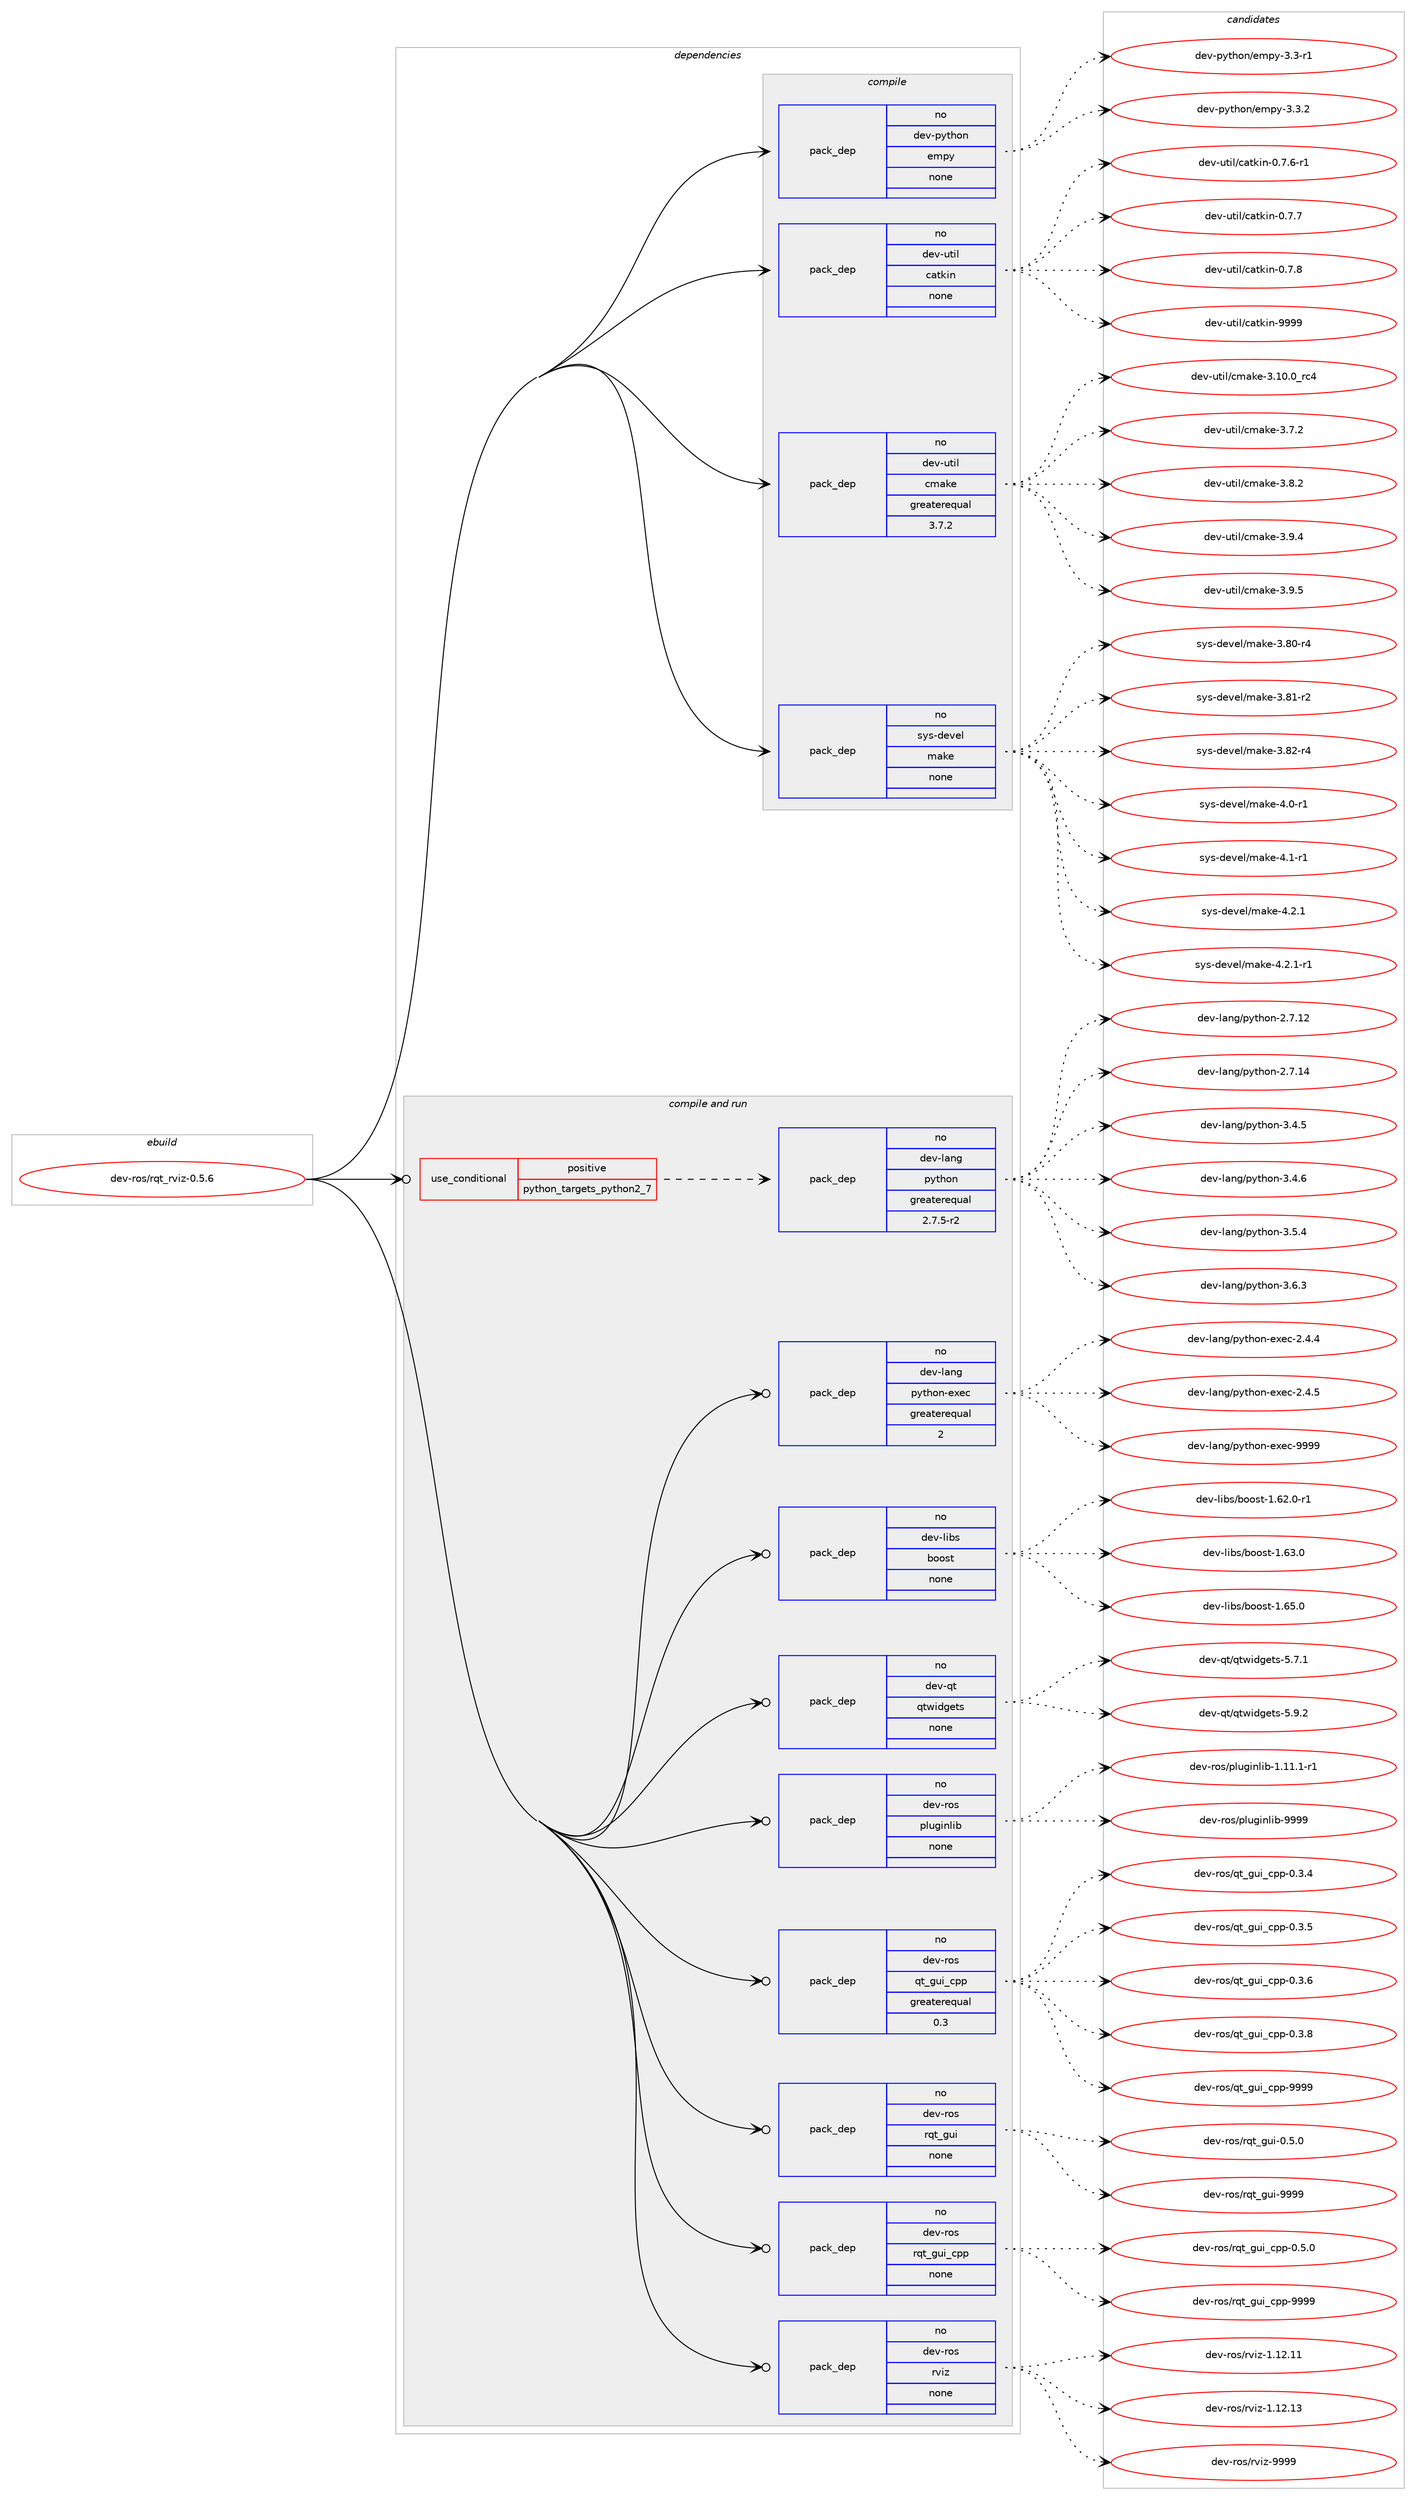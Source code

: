 digraph prolog {

# *************
# Graph options
# *************

newrank=true;
concentrate=true;
compound=true;
graph [rankdir=LR,fontname=Helvetica,fontsize=10,ranksep=1.5];#, ranksep=2.5, nodesep=0.2];
edge  [arrowhead=vee];
node  [fontname=Helvetica,fontsize=10];

# **********
# The ebuild
# **********

subgraph cluster_leftcol {
color=gray;
rank=same;
label=<<i>ebuild</i>>;
id [label="dev-ros/rqt_rviz-0.5.6", color=red, width=4, href="../dev-ros/rqt_rviz-0.5.6.svg"];
}

# ****************
# The dependencies
# ****************

subgraph cluster_midcol {
color=gray;
label=<<i>dependencies</i>>;
subgraph cluster_compile {
fillcolor="#eeeeee";
style=filled;
label=<<i>compile</i>>;
subgraph pack162381 {
dependency213477 [label=<<TABLE BORDER="0" CELLBORDER="1" CELLSPACING="0" CELLPADDING="4" WIDTH="220"><TR><TD ROWSPAN="6" CELLPADDING="30">pack_dep</TD></TR><TR><TD WIDTH="110">no</TD></TR><TR><TD>dev-python</TD></TR><TR><TD>empy</TD></TR><TR><TD>none</TD></TR><TR><TD></TD></TR></TABLE>>, shape=none, color=blue];
}
id:e -> dependency213477:w [weight=20,style="solid",arrowhead="vee"];
subgraph pack162382 {
dependency213478 [label=<<TABLE BORDER="0" CELLBORDER="1" CELLSPACING="0" CELLPADDING="4" WIDTH="220"><TR><TD ROWSPAN="6" CELLPADDING="30">pack_dep</TD></TR><TR><TD WIDTH="110">no</TD></TR><TR><TD>dev-util</TD></TR><TR><TD>catkin</TD></TR><TR><TD>none</TD></TR><TR><TD></TD></TR></TABLE>>, shape=none, color=blue];
}
id:e -> dependency213478:w [weight=20,style="solid",arrowhead="vee"];
subgraph pack162383 {
dependency213479 [label=<<TABLE BORDER="0" CELLBORDER="1" CELLSPACING="0" CELLPADDING="4" WIDTH="220"><TR><TD ROWSPAN="6" CELLPADDING="30">pack_dep</TD></TR><TR><TD WIDTH="110">no</TD></TR><TR><TD>dev-util</TD></TR><TR><TD>cmake</TD></TR><TR><TD>greaterequal</TD></TR><TR><TD>3.7.2</TD></TR></TABLE>>, shape=none, color=blue];
}
id:e -> dependency213479:w [weight=20,style="solid",arrowhead="vee"];
subgraph pack162384 {
dependency213480 [label=<<TABLE BORDER="0" CELLBORDER="1" CELLSPACING="0" CELLPADDING="4" WIDTH="220"><TR><TD ROWSPAN="6" CELLPADDING="30">pack_dep</TD></TR><TR><TD WIDTH="110">no</TD></TR><TR><TD>sys-devel</TD></TR><TR><TD>make</TD></TR><TR><TD>none</TD></TR><TR><TD></TD></TR></TABLE>>, shape=none, color=blue];
}
id:e -> dependency213480:w [weight=20,style="solid",arrowhead="vee"];
}
subgraph cluster_compileandrun {
fillcolor="#eeeeee";
style=filled;
label=<<i>compile and run</i>>;
subgraph cond47106 {
dependency213481 [label=<<TABLE BORDER="0" CELLBORDER="1" CELLSPACING="0" CELLPADDING="4"><TR><TD ROWSPAN="3" CELLPADDING="10">use_conditional</TD></TR><TR><TD>positive</TD></TR><TR><TD>python_targets_python2_7</TD></TR></TABLE>>, shape=none, color=red];
subgraph pack162385 {
dependency213482 [label=<<TABLE BORDER="0" CELLBORDER="1" CELLSPACING="0" CELLPADDING="4" WIDTH="220"><TR><TD ROWSPAN="6" CELLPADDING="30">pack_dep</TD></TR><TR><TD WIDTH="110">no</TD></TR><TR><TD>dev-lang</TD></TR><TR><TD>python</TD></TR><TR><TD>greaterequal</TD></TR><TR><TD>2.7.5-r2</TD></TR></TABLE>>, shape=none, color=blue];
}
dependency213481:e -> dependency213482:w [weight=20,style="dashed",arrowhead="vee"];
}
id:e -> dependency213481:w [weight=20,style="solid",arrowhead="odotvee"];
subgraph pack162386 {
dependency213483 [label=<<TABLE BORDER="0" CELLBORDER="1" CELLSPACING="0" CELLPADDING="4" WIDTH="220"><TR><TD ROWSPAN="6" CELLPADDING="30">pack_dep</TD></TR><TR><TD WIDTH="110">no</TD></TR><TR><TD>dev-lang</TD></TR><TR><TD>python-exec</TD></TR><TR><TD>greaterequal</TD></TR><TR><TD>2</TD></TR></TABLE>>, shape=none, color=blue];
}
id:e -> dependency213483:w [weight=20,style="solid",arrowhead="odotvee"];
subgraph pack162387 {
dependency213484 [label=<<TABLE BORDER="0" CELLBORDER="1" CELLSPACING="0" CELLPADDING="4" WIDTH="220"><TR><TD ROWSPAN="6" CELLPADDING="30">pack_dep</TD></TR><TR><TD WIDTH="110">no</TD></TR><TR><TD>dev-libs</TD></TR><TR><TD>boost</TD></TR><TR><TD>none</TD></TR><TR><TD></TD></TR></TABLE>>, shape=none, color=blue];
}
id:e -> dependency213484:w [weight=20,style="solid",arrowhead="odotvee"];
subgraph pack162388 {
dependency213485 [label=<<TABLE BORDER="0" CELLBORDER="1" CELLSPACING="0" CELLPADDING="4" WIDTH="220"><TR><TD ROWSPAN="6" CELLPADDING="30">pack_dep</TD></TR><TR><TD WIDTH="110">no</TD></TR><TR><TD>dev-qt</TD></TR><TR><TD>qtwidgets</TD></TR><TR><TD>none</TD></TR><TR><TD></TD></TR></TABLE>>, shape=none, color=blue];
}
id:e -> dependency213485:w [weight=20,style="solid",arrowhead="odotvee"];
subgraph pack162389 {
dependency213486 [label=<<TABLE BORDER="0" CELLBORDER="1" CELLSPACING="0" CELLPADDING="4" WIDTH="220"><TR><TD ROWSPAN="6" CELLPADDING="30">pack_dep</TD></TR><TR><TD WIDTH="110">no</TD></TR><TR><TD>dev-ros</TD></TR><TR><TD>pluginlib</TD></TR><TR><TD>none</TD></TR><TR><TD></TD></TR></TABLE>>, shape=none, color=blue];
}
id:e -> dependency213486:w [weight=20,style="solid",arrowhead="odotvee"];
subgraph pack162390 {
dependency213487 [label=<<TABLE BORDER="0" CELLBORDER="1" CELLSPACING="0" CELLPADDING="4" WIDTH="220"><TR><TD ROWSPAN="6" CELLPADDING="30">pack_dep</TD></TR><TR><TD WIDTH="110">no</TD></TR><TR><TD>dev-ros</TD></TR><TR><TD>qt_gui_cpp</TD></TR><TR><TD>greaterequal</TD></TR><TR><TD>0.3</TD></TR></TABLE>>, shape=none, color=blue];
}
id:e -> dependency213487:w [weight=20,style="solid",arrowhead="odotvee"];
subgraph pack162391 {
dependency213488 [label=<<TABLE BORDER="0" CELLBORDER="1" CELLSPACING="0" CELLPADDING="4" WIDTH="220"><TR><TD ROWSPAN="6" CELLPADDING="30">pack_dep</TD></TR><TR><TD WIDTH="110">no</TD></TR><TR><TD>dev-ros</TD></TR><TR><TD>rqt_gui</TD></TR><TR><TD>none</TD></TR><TR><TD></TD></TR></TABLE>>, shape=none, color=blue];
}
id:e -> dependency213488:w [weight=20,style="solid",arrowhead="odotvee"];
subgraph pack162392 {
dependency213489 [label=<<TABLE BORDER="0" CELLBORDER="1" CELLSPACING="0" CELLPADDING="4" WIDTH="220"><TR><TD ROWSPAN="6" CELLPADDING="30">pack_dep</TD></TR><TR><TD WIDTH="110">no</TD></TR><TR><TD>dev-ros</TD></TR><TR><TD>rqt_gui_cpp</TD></TR><TR><TD>none</TD></TR><TR><TD></TD></TR></TABLE>>, shape=none, color=blue];
}
id:e -> dependency213489:w [weight=20,style="solid",arrowhead="odotvee"];
subgraph pack162393 {
dependency213490 [label=<<TABLE BORDER="0" CELLBORDER="1" CELLSPACING="0" CELLPADDING="4" WIDTH="220"><TR><TD ROWSPAN="6" CELLPADDING="30">pack_dep</TD></TR><TR><TD WIDTH="110">no</TD></TR><TR><TD>dev-ros</TD></TR><TR><TD>rviz</TD></TR><TR><TD>none</TD></TR><TR><TD></TD></TR></TABLE>>, shape=none, color=blue];
}
id:e -> dependency213490:w [weight=20,style="solid",arrowhead="odotvee"];
}
subgraph cluster_run {
fillcolor="#eeeeee";
style=filled;
label=<<i>run</i>>;
}
}

# **************
# The candidates
# **************

subgraph cluster_choices {
rank=same;
color=gray;
label=<<i>candidates</i>>;

subgraph choice162381 {
color=black;
nodesep=1;
choice1001011184511212111610411111047101109112121455146514511449 [label="dev-python/empy-3.3-r1", color=red, width=4,href="../dev-python/empy-3.3-r1.svg"];
choice1001011184511212111610411111047101109112121455146514650 [label="dev-python/empy-3.3.2", color=red, width=4,href="../dev-python/empy-3.3.2.svg"];
dependency213477:e -> choice1001011184511212111610411111047101109112121455146514511449:w [style=dotted,weight="100"];
dependency213477:e -> choice1001011184511212111610411111047101109112121455146514650:w [style=dotted,weight="100"];
}
subgraph choice162382 {
color=black;
nodesep=1;
choice100101118451171161051084799971161071051104548465546544511449 [label="dev-util/catkin-0.7.6-r1", color=red, width=4,href="../dev-util/catkin-0.7.6-r1.svg"];
choice10010111845117116105108479997116107105110454846554655 [label="dev-util/catkin-0.7.7", color=red, width=4,href="../dev-util/catkin-0.7.7.svg"];
choice10010111845117116105108479997116107105110454846554656 [label="dev-util/catkin-0.7.8", color=red, width=4,href="../dev-util/catkin-0.7.8.svg"];
choice100101118451171161051084799971161071051104557575757 [label="dev-util/catkin-9999", color=red, width=4,href="../dev-util/catkin-9999.svg"];
dependency213478:e -> choice100101118451171161051084799971161071051104548465546544511449:w [style=dotted,weight="100"];
dependency213478:e -> choice10010111845117116105108479997116107105110454846554655:w [style=dotted,weight="100"];
dependency213478:e -> choice10010111845117116105108479997116107105110454846554656:w [style=dotted,weight="100"];
dependency213478:e -> choice100101118451171161051084799971161071051104557575757:w [style=dotted,weight="100"];
}
subgraph choice162383 {
color=black;
nodesep=1;
choice1001011184511711610510847991099710710145514649484648951149952 [label="dev-util/cmake-3.10.0_rc4", color=red, width=4,href="../dev-util/cmake-3.10.0_rc4.svg"];
choice10010111845117116105108479910997107101455146554650 [label="dev-util/cmake-3.7.2", color=red, width=4,href="../dev-util/cmake-3.7.2.svg"];
choice10010111845117116105108479910997107101455146564650 [label="dev-util/cmake-3.8.2", color=red, width=4,href="../dev-util/cmake-3.8.2.svg"];
choice10010111845117116105108479910997107101455146574652 [label="dev-util/cmake-3.9.4", color=red, width=4,href="../dev-util/cmake-3.9.4.svg"];
choice10010111845117116105108479910997107101455146574653 [label="dev-util/cmake-3.9.5", color=red, width=4,href="../dev-util/cmake-3.9.5.svg"];
dependency213479:e -> choice1001011184511711610510847991099710710145514649484648951149952:w [style=dotted,weight="100"];
dependency213479:e -> choice10010111845117116105108479910997107101455146554650:w [style=dotted,weight="100"];
dependency213479:e -> choice10010111845117116105108479910997107101455146564650:w [style=dotted,weight="100"];
dependency213479:e -> choice10010111845117116105108479910997107101455146574652:w [style=dotted,weight="100"];
dependency213479:e -> choice10010111845117116105108479910997107101455146574653:w [style=dotted,weight="100"];
}
subgraph choice162384 {
color=black;
nodesep=1;
choice11512111545100101118101108471099710710145514656484511452 [label="sys-devel/make-3.80-r4", color=red, width=4,href="../sys-devel/make-3.80-r4.svg"];
choice11512111545100101118101108471099710710145514656494511450 [label="sys-devel/make-3.81-r2", color=red, width=4,href="../sys-devel/make-3.81-r2.svg"];
choice11512111545100101118101108471099710710145514656504511452 [label="sys-devel/make-3.82-r4", color=red, width=4,href="../sys-devel/make-3.82-r4.svg"];
choice115121115451001011181011084710997107101455246484511449 [label="sys-devel/make-4.0-r1", color=red, width=4,href="../sys-devel/make-4.0-r1.svg"];
choice115121115451001011181011084710997107101455246494511449 [label="sys-devel/make-4.1-r1", color=red, width=4,href="../sys-devel/make-4.1-r1.svg"];
choice115121115451001011181011084710997107101455246504649 [label="sys-devel/make-4.2.1", color=red, width=4,href="../sys-devel/make-4.2.1.svg"];
choice1151211154510010111810110847109971071014552465046494511449 [label="sys-devel/make-4.2.1-r1", color=red, width=4,href="../sys-devel/make-4.2.1-r1.svg"];
dependency213480:e -> choice11512111545100101118101108471099710710145514656484511452:w [style=dotted,weight="100"];
dependency213480:e -> choice11512111545100101118101108471099710710145514656494511450:w [style=dotted,weight="100"];
dependency213480:e -> choice11512111545100101118101108471099710710145514656504511452:w [style=dotted,weight="100"];
dependency213480:e -> choice115121115451001011181011084710997107101455246484511449:w [style=dotted,weight="100"];
dependency213480:e -> choice115121115451001011181011084710997107101455246494511449:w [style=dotted,weight="100"];
dependency213480:e -> choice115121115451001011181011084710997107101455246504649:w [style=dotted,weight="100"];
dependency213480:e -> choice1151211154510010111810110847109971071014552465046494511449:w [style=dotted,weight="100"];
}
subgraph choice162385 {
color=black;
nodesep=1;
choice10010111845108971101034711212111610411111045504655464950 [label="dev-lang/python-2.7.12", color=red, width=4,href="../dev-lang/python-2.7.12.svg"];
choice10010111845108971101034711212111610411111045504655464952 [label="dev-lang/python-2.7.14", color=red, width=4,href="../dev-lang/python-2.7.14.svg"];
choice100101118451089711010347112121116104111110455146524653 [label="dev-lang/python-3.4.5", color=red, width=4,href="../dev-lang/python-3.4.5.svg"];
choice100101118451089711010347112121116104111110455146524654 [label="dev-lang/python-3.4.6", color=red, width=4,href="../dev-lang/python-3.4.6.svg"];
choice100101118451089711010347112121116104111110455146534652 [label="dev-lang/python-3.5.4", color=red, width=4,href="../dev-lang/python-3.5.4.svg"];
choice100101118451089711010347112121116104111110455146544651 [label="dev-lang/python-3.6.3", color=red, width=4,href="../dev-lang/python-3.6.3.svg"];
dependency213482:e -> choice10010111845108971101034711212111610411111045504655464950:w [style=dotted,weight="100"];
dependency213482:e -> choice10010111845108971101034711212111610411111045504655464952:w [style=dotted,weight="100"];
dependency213482:e -> choice100101118451089711010347112121116104111110455146524653:w [style=dotted,weight="100"];
dependency213482:e -> choice100101118451089711010347112121116104111110455146524654:w [style=dotted,weight="100"];
dependency213482:e -> choice100101118451089711010347112121116104111110455146534652:w [style=dotted,weight="100"];
dependency213482:e -> choice100101118451089711010347112121116104111110455146544651:w [style=dotted,weight="100"];
}
subgraph choice162386 {
color=black;
nodesep=1;
choice1001011184510897110103471121211161041111104510112010199455046524652 [label="dev-lang/python-exec-2.4.4", color=red, width=4,href="../dev-lang/python-exec-2.4.4.svg"];
choice1001011184510897110103471121211161041111104510112010199455046524653 [label="dev-lang/python-exec-2.4.5", color=red, width=4,href="../dev-lang/python-exec-2.4.5.svg"];
choice10010111845108971101034711212111610411111045101120101994557575757 [label="dev-lang/python-exec-9999", color=red, width=4,href="../dev-lang/python-exec-9999.svg"];
dependency213483:e -> choice1001011184510897110103471121211161041111104510112010199455046524652:w [style=dotted,weight="100"];
dependency213483:e -> choice1001011184510897110103471121211161041111104510112010199455046524653:w [style=dotted,weight="100"];
dependency213483:e -> choice10010111845108971101034711212111610411111045101120101994557575757:w [style=dotted,weight="100"];
}
subgraph choice162387 {
color=black;
nodesep=1;
choice10010111845108105981154798111111115116454946545046484511449 [label="dev-libs/boost-1.62.0-r1", color=red, width=4,href="../dev-libs/boost-1.62.0-r1.svg"];
choice1001011184510810598115479811111111511645494654514648 [label="dev-libs/boost-1.63.0", color=red, width=4,href="../dev-libs/boost-1.63.0.svg"];
choice1001011184510810598115479811111111511645494654534648 [label="dev-libs/boost-1.65.0", color=red, width=4,href="../dev-libs/boost-1.65.0.svg"];
dependency213484:e -> choice10010111845108105981154798111111115116454946545046484511449:w [style=dotted,weight="100"];
dependency213484:e -> choice1001011184510810598115479811111111511645494654514648:w [style=dotted,weight="100"];
dependency213484:e -> choice1001011184510810598115479811111111511645494654534648:w [style=dotted,weight="100"];
}
subgraph choice162388 {
color=black;
nodesep=1;
choice1001011184511311647113116119105100103101116115455346554649 [label="dev-qt/qtwidgets-5.7.1", color=red, width=4,href="../dev-qt/qtwidgets-5.7.1.svg"];
choice1001011184511311647113116119105100103101116115455346574650 [label="dev-qt/qtwidgets-5.9.2", color=red, width=4,href="../dev-qt/qtwidgets-5.9.2.svg"];
dependency213485:e -> choice1001011184511311647113116119105100103101116115455346554649:w [style=dotted,weight="100"];
dependency213485:e -> choice1001011184511311647113116119105100103101116115455346574650:w [style=dotted,weight="100"];
}
subgraph choice162389 {
color=black;
nodesep=1;
choice100101118451141111154711210811710310511010810598454946494946494511449 [label="dev-ros/pluginlib-1.11.1-r1", color=red, width=4,href="../dev-ros/pluginlib-1.11.1-r1.svg"];
choice1001011184511411111547112108117103105110108105984557575757 [label="dev-ros/pluginlib-9999", color=red, width=4,href="../dev-ros/pluginlib-9999.svg"];
dependency213486:e -> choice100101118451141111154711210811710310511010810598454946494946494511449:w [style=dotted,weight="100"];
dependency213486:e -> choice1001011184511411111547112108117103105110108105984557575757:w [style=dotted,weight="100"];
}
subgraph choice162390 {
color=black;
nodesep=1;
choice1001011184511411111547113116951031171059599112112454846514652 [label="dev-ros/qt_gui_cpp-0.3.4", color=red, width=4,href="../dev-ros/qt_gui_cpp-0.3.4.svg"];
choice1001011184511411111547113116951031171059599112112454846514653 [label="dev-ros/qt_gui_cpp-0.3.5", color=red, width=4,href="../dev-ros/qt_gui_cpp-0.3.5.svg"];
choice1001011184511411111547113116951031171059599112112454846514654 [label="dev-ros/qt_gui_cpp-0.3.6", color=red, width=4,href="../dev-ros/qt_gui_cpp-0.3.6.svg"];
choice1001011184511411111547113116951031171059599112112454846514656 [label="dev-ros/qt_gui_cpp-0.3.8", color=red, width=4,href="../dev-ros/qt_gui_cpp-0.3.8.svg"];
choice10010111845114111115471131169510311710595991121124557575757 [label="dev-ros/qt_gui_cpp-9999", color=red, width=4,href="../dev-ros/qt_gui_cpp-9999.svg"];
dependency213487:e -> choice1001011184511411111547113116951031171059599112112454846514652:w [style=dotted,weight="100"];
dependency213487:e -> choice1001011184511411111547113116951031171059599112112454846514653:w [style=dotted,weight="100"];
dependency213487:e -> choice1001011184511411111547113116951031171059599112112454846514654:w [style=dotted,weight="100"];
dependency213487:e -> choice1001011184511411111547113116951031171059599112112454846514656:w [style=dotted,weight="100"];
dependency213487:e -> choice10010111845114111115471131169510311710595991121124557575757:w [style=dotted,weight="100"];
}
subgraph choice162391 {
color=black;
nodesep=1;
choice100101118451141111154711411311695103117105454846534648 [label="dev-ros/rqt_gui-0.5.0", color=red, width=4,href="../dev-ros/rqt_gui-0.5.0.svg"];
choice1001011184511411111547114113116951031171054557575757 [label="dev-ros/rqt_gui-9999", color=red, width=4,href="../dev-ros/rqt_gui-9999.svg"];
dependency213488:e -> choice100101118451141111154711411311695103117105454846534648:w [style=dotted,weight="100"];
dependency213488:e -> choice1001011184511411111547114113116951031171054557575757:w [style=dotted,weight="100"];
}
subgraph choice162392 {
color=black;
nodesep=1;
choice1001011184511411111547114113116951031171059599112112454846534648 [label="dev-ros/rqt_gui_cpp-0.5.0", color=red, width=4,href="../dev-ros/rqt_gui_cpp-0.5.0.svg"];
choice10010111845114111115471141131169510311710595991121124557575757 [label="dev-ros/rqt_gui_cpp-9999", color=red, width=4,href="../dev-ros/rqt_gui_cpp-9999.svg"];
dependency213489:e -> choice1001011184511411111547114113116951031171059599112112454846534648:w [style=dotted,weight="100"];
dependency213489:e -> choice10010111845114111115471141131169510311710595991121124557575757:w [style=dotted,weight="100"];
}
subgraph choice162393 {
color=black;
nodesep=1;
choice10010111845114111115471141181051224549464950464949 [label="dev-ros/rviz-1.12.11", color=red, width=4,href="../dev-ros/rviz-1.12.11.svg"];
choice10010111845114111115471141181051224549464950464951 [label="dev-ros/rviz-1.12.13", color=red, width=4,href="../dev-ros/rviz-1.12.13.svg"];
choice10010111845114111115471141181051224557575757 [label="dev-ros/rviz-9999", color=red, width=4,href="../dev-ros/rviz-9999.svg"];
dependency213490:e -> choice10010111845114111115471141181051224549464950464949:w [style=dotted,weight="100"];
dependency213490:e -> choice10010111845114111115471141181051224549464950464951:w [style=dotted,weight="100"];
dependency213490:e -> choice10010111845114111115471141181051224557575757:w [style=dotted,weight="100"];
}
}

}
